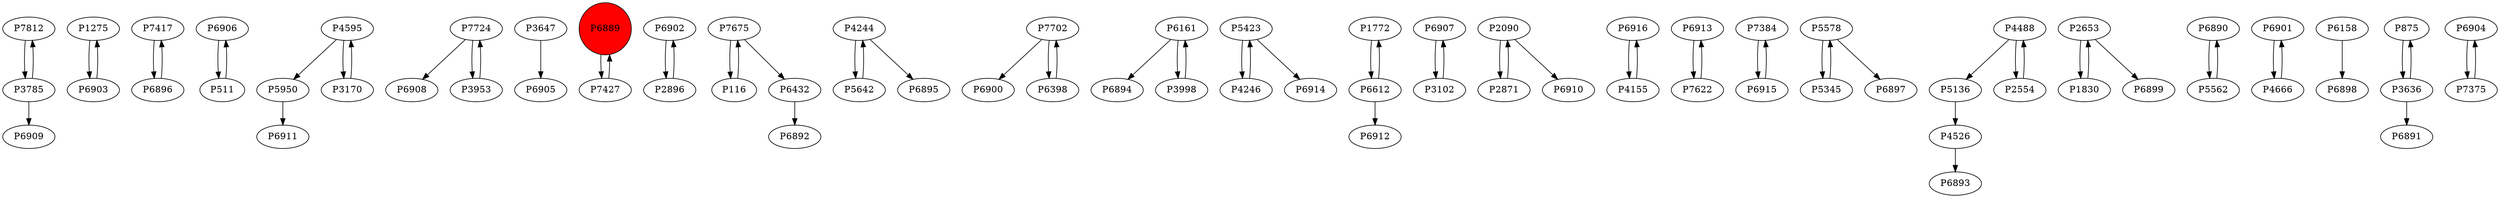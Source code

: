 digraph {
	P7812 -> P3785
	P1275 -> P6903
	P7417 -> P6896
	P6906 -> P511
	P5950 -> P6911
	P7724 -> P6908
	P3647 -> P6905
	P3785 -> P6909
	P6889 -> P7427
	P6902 -> P2896
	P7675 -> P116
	P4244 -> P5642
	P7702 -> P6900
	P6161 -> P6894
	P5423 -> P4246
	P1772 -> P6612
	P3785 -> P7812
	P6907 -> P3102
	P6896 -> P7417
	P3998 -> P6161
	P2090 -> P2871
	P6916 -> P4155
	P4246 -> P5423
	P7675 -> P6432
	P6913 -> P7622
	P7384 -> P6915
	P5578 -> P5345
	P4595 -> P5950
	P3953 -> P7724
	P4488 -> P5136
	P6903 -> P1275
	P5423 -> P6914
	P6161 -> P3998
	P6398 -> P7702
	P4155 -> P6916
	P6612 -> P1772
	P2653 -> P1830
	P6890 -> P5562
	P7622 -> P6913
	P2090 -> P6910
	P6901 -> P4666
	P6158 -> P6898
	P7427 -> P6889
	P6612 -> P6912
	P5345 -> P5578
	P5642 -> P4244
	P4244 -> P6895
	P3170 -> P4595
	P875 -> P3636
	P2653 -> P6899
	P3102 -> P6907
	P5136 -> P4526
	P6915 -> P7384
	P6432 -> P6892
	P2871 -> P2090
	P511 -> P6906
	P116 -> P7675
	P4488 -> P2554
	P4666 -> P6901
	P4526 -> P6893
	P1830 -> P2653
	P5578 -> P6897
	P3636 -> P6891
	P4595 -> P3170
	P7724 -> P3953
	P6904 -> P7375
	P7375 -> P6904
	P7702 -> P6398
	P5562 -> P6890
	P2554 -> P4488
	P3636 -> P875
	P2896 -> P6902
	P6889 [shape=circle]
	P6889 [style=filled]
	P6889 [fillcolor=red]
}
